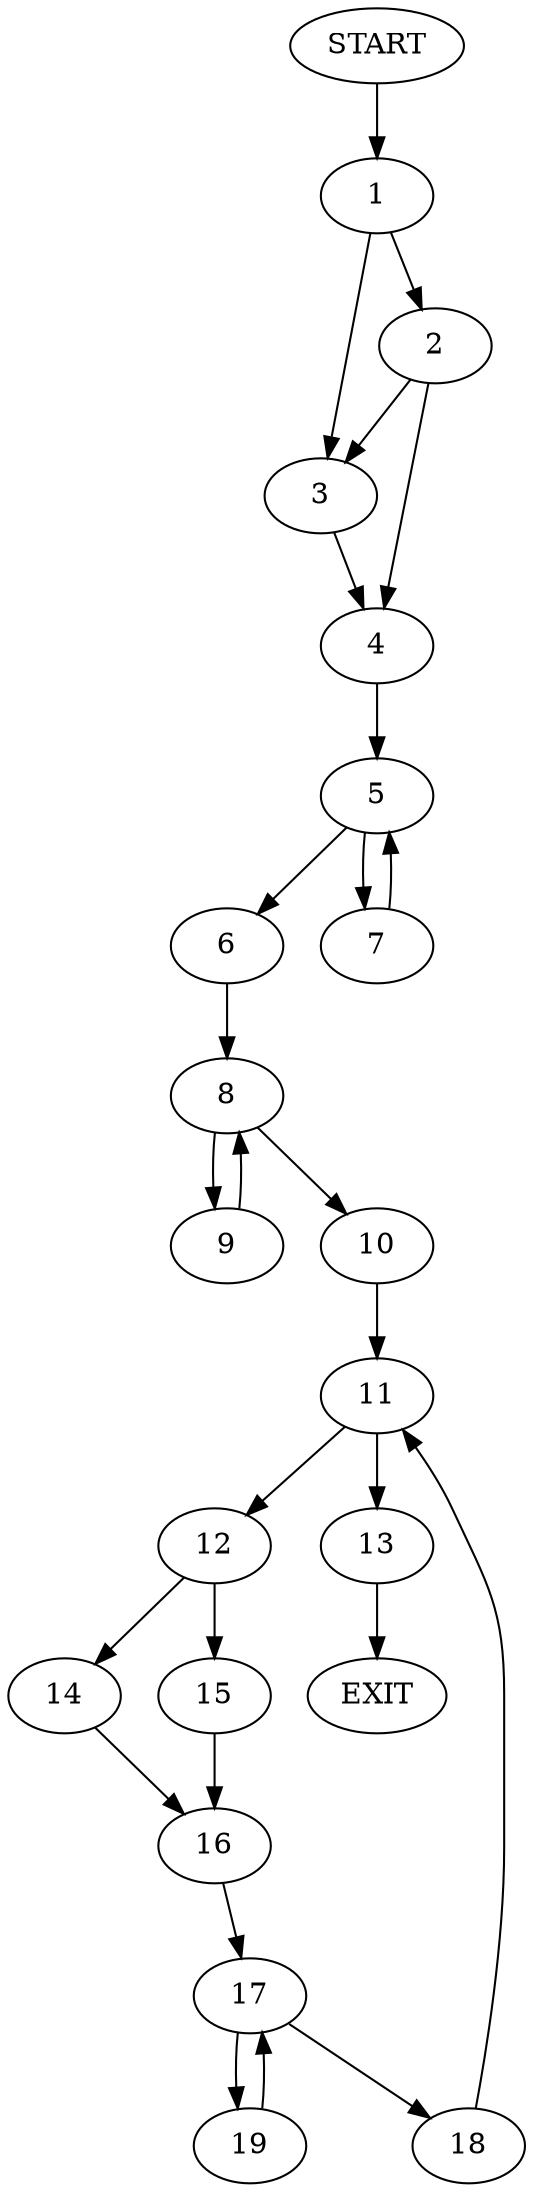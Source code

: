 digraph {
0 [label="START"]
20 [label="EXIT"]
0 -> 1
1 -> 2
1 -> 3
2 -> 3
2 -> 4
3 -> 4
4 -> 5
5 -> 6
5 -> 7
7 -> 5
6 -> 8
8 -> 9
8 -> 10
9 -> 8
10 -> 11
11 -> 12
11 -> 13
13 -> 20
12 -> 14
12 -> 15
15 -> 16
14 -> 16
16 -> 17
17 -> 18
17 -> 19
19 -> 17
18 -> 11
}
